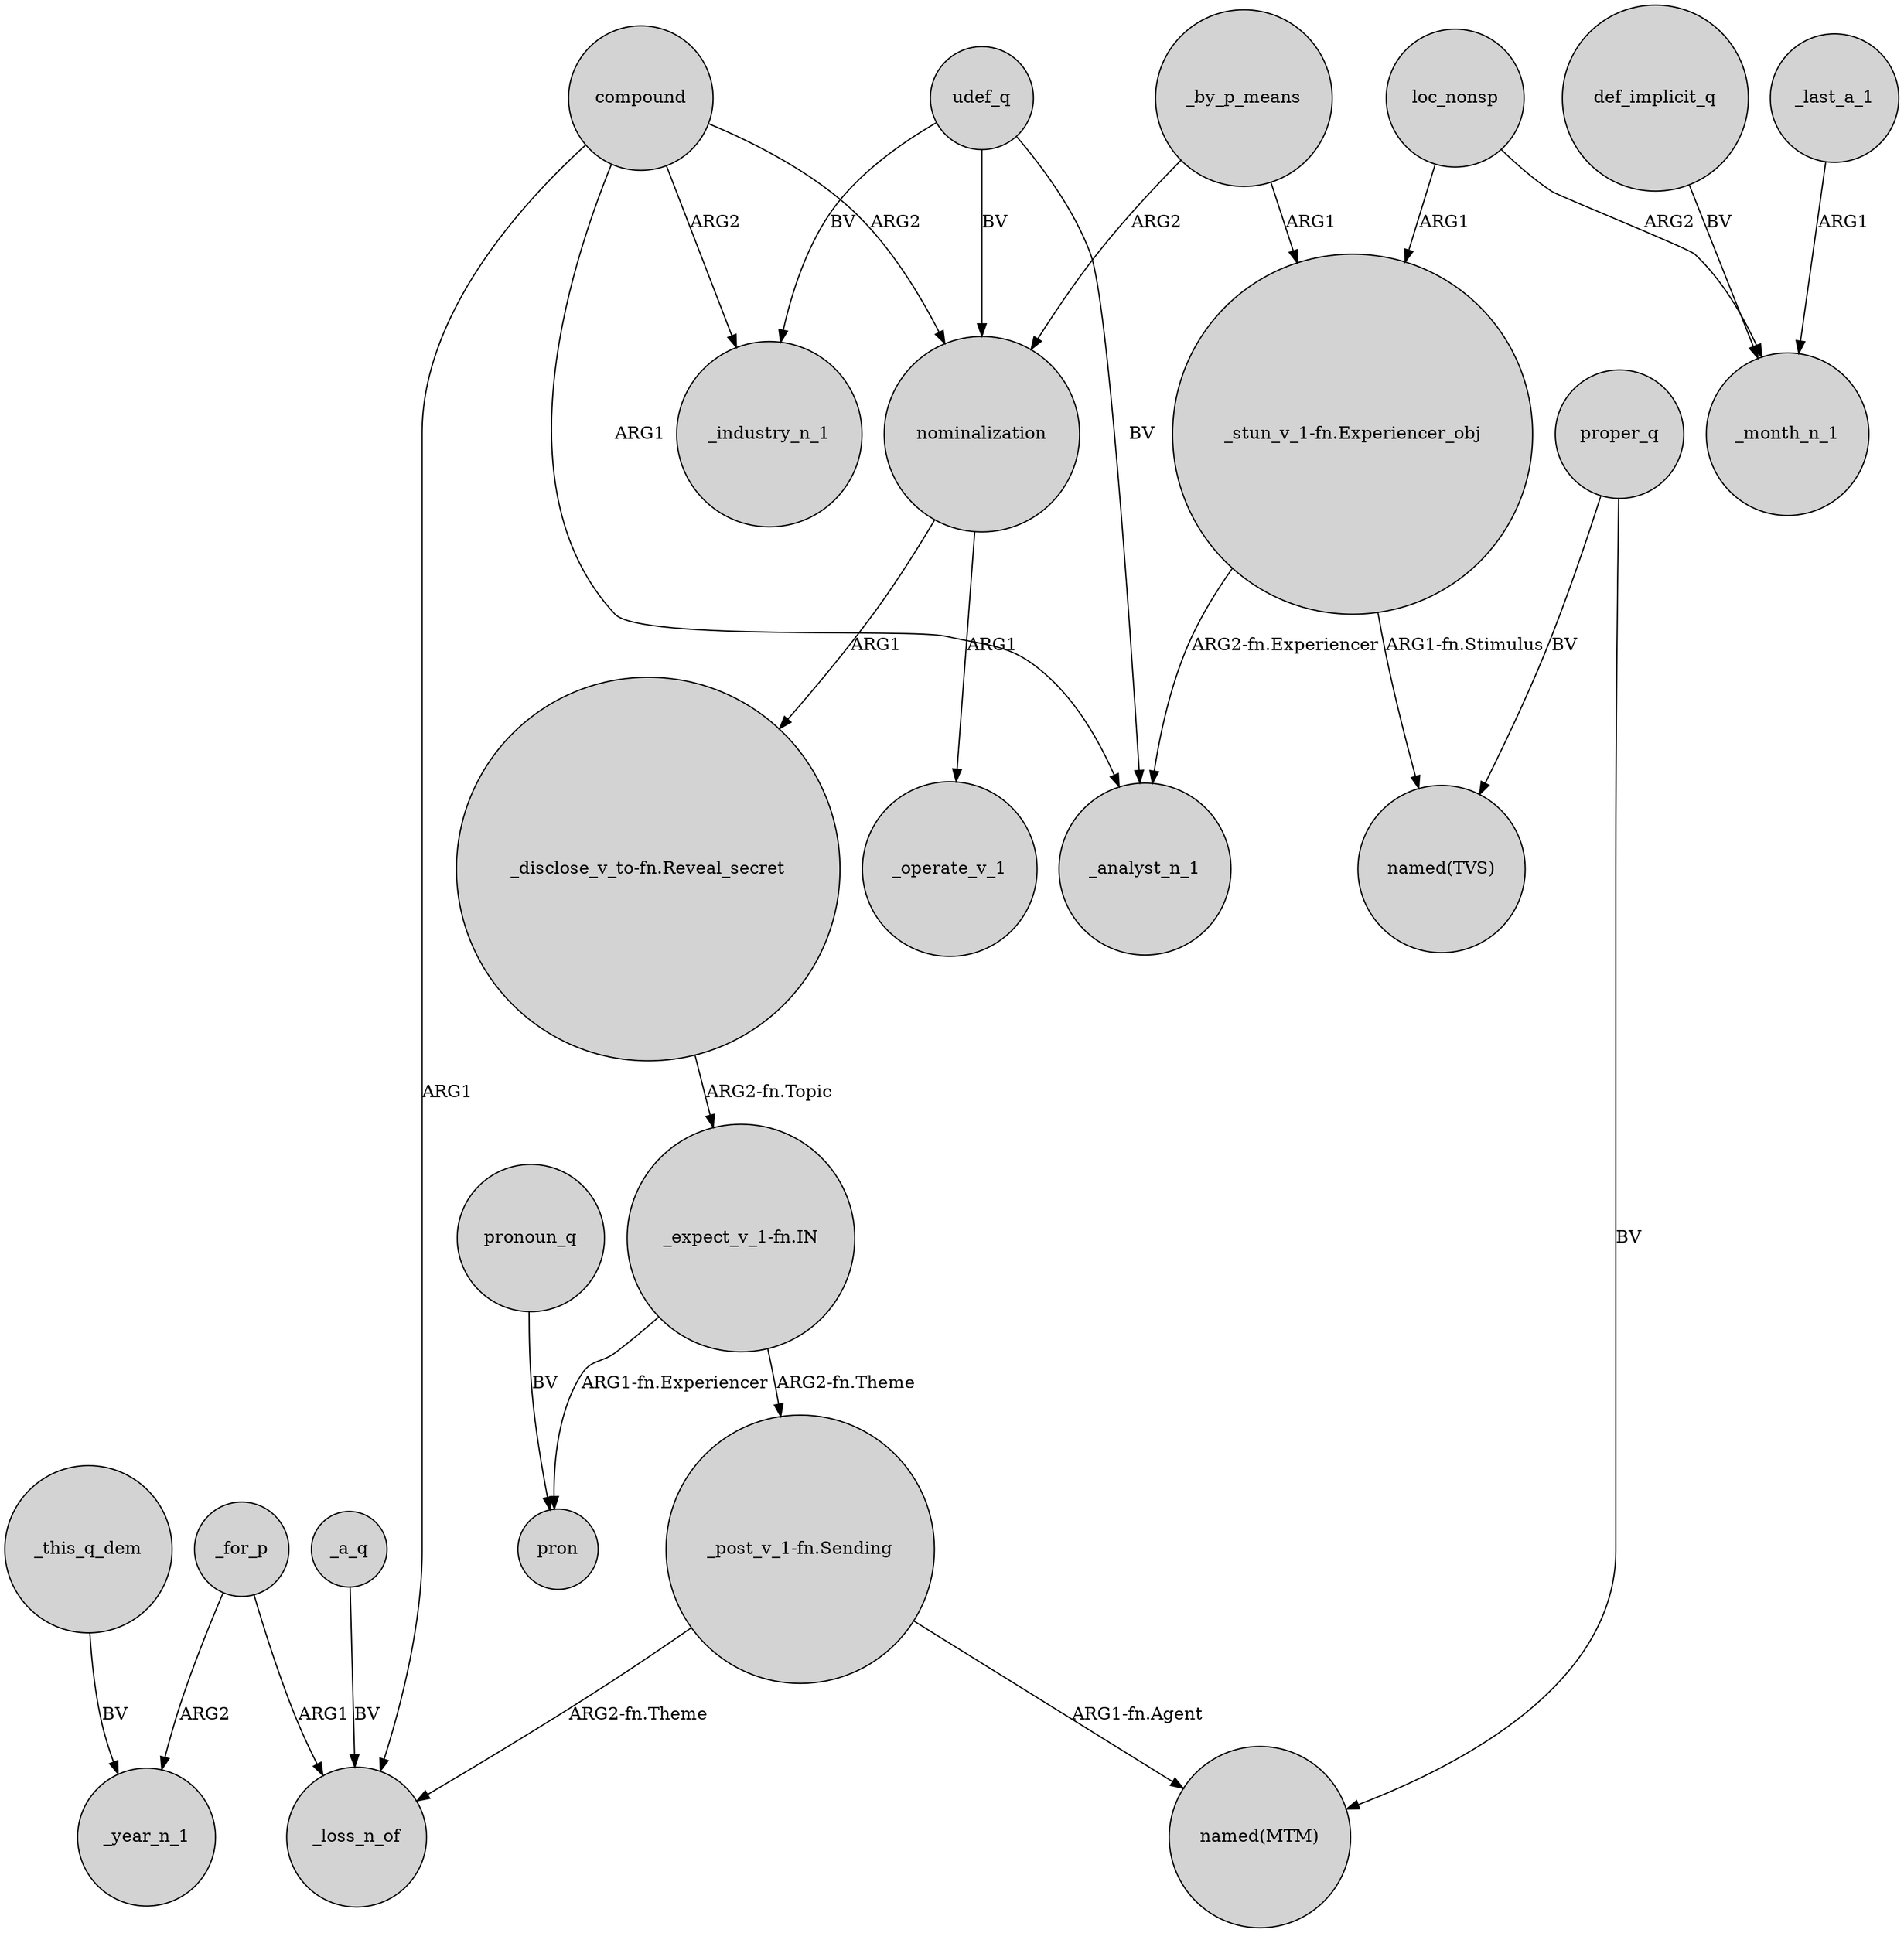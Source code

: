 digraph {
	node [shape=circle style=filled]
	"_post_v_1-fn.Sending" -> _loss_n_of [label="ARG2-fn.Theme"]
	"_stun_v_1-fn.Experiencer_obj" -> "named(TVS)" [label="ARG1-fn.Stimulus"]
	def_implicit_q -> _month_n_1 [label=BV]
	_by_p_means -> nominalization [label=ARG2]
	nominalization -> _operate_v_1 [label=ARG1]
	_for_p -> _year_n_1 [label=ARG2]
	proper_q -> "named(MTM)" [label=BV]
	_a_q -> _loss_n_of [label=BV]
	_this_q_dem -> _year_n_1 [label=BV]
	"_post_v_1-fn.Sending" -> "named(MTM)" [label="ARG1-fn.Agent"]
	"_stun_v_1-fn.Experiencer_obj" -> _analyst_n_1 [label="ARG2-fn.Experiencer"]
	compound -> nominalization [label=ARG2]
	nominalization -> "_disclose_v_to-fn.Reveal_secret" [label=ARG1]
	pronoun_q -> pron [label=BV]
	proper_q -> "named(TVS)" [label=BV]
	compound -> _industry_n_1 [label=ARG2]
	"_disclose_v_to-fn.Reveal_secret" -> "_expect_v_1-fn.IN" [label="ARG2-fn.Topic"]
	_for_p -> _loss_n_of [label=ARG1]
	udef_q -> nominalization [label=BV]
	"_expect_v_1-fn.IN" -> pron [label="ARG1-fn.Experiencer"]
	_last_a_1 -> _month_n_1 [label=ARG1]
	compound -> _loss_n_of [label=ARG1]
	loc_nonsp -> "_stun_v_1-fn.Experiencer_obj" [label=ARG1]
	_by_p_means -> "_stun_v_1-fn.Experiencer_obj" [label=ARG1]
	loc_nonsp -> _month_n_1 [label=ARG2]
	udef_q -> _analyst_n_1 [label=BV]
	udef_q -> _industry_n_1 [label=BV]
	"_expect_v_1-fn.IN" -> "_post_v_1-fn.Sending" [label="ARG2-fn.Theme"]
	compound -> _analyst_n_1 [label=ARG1]
}
